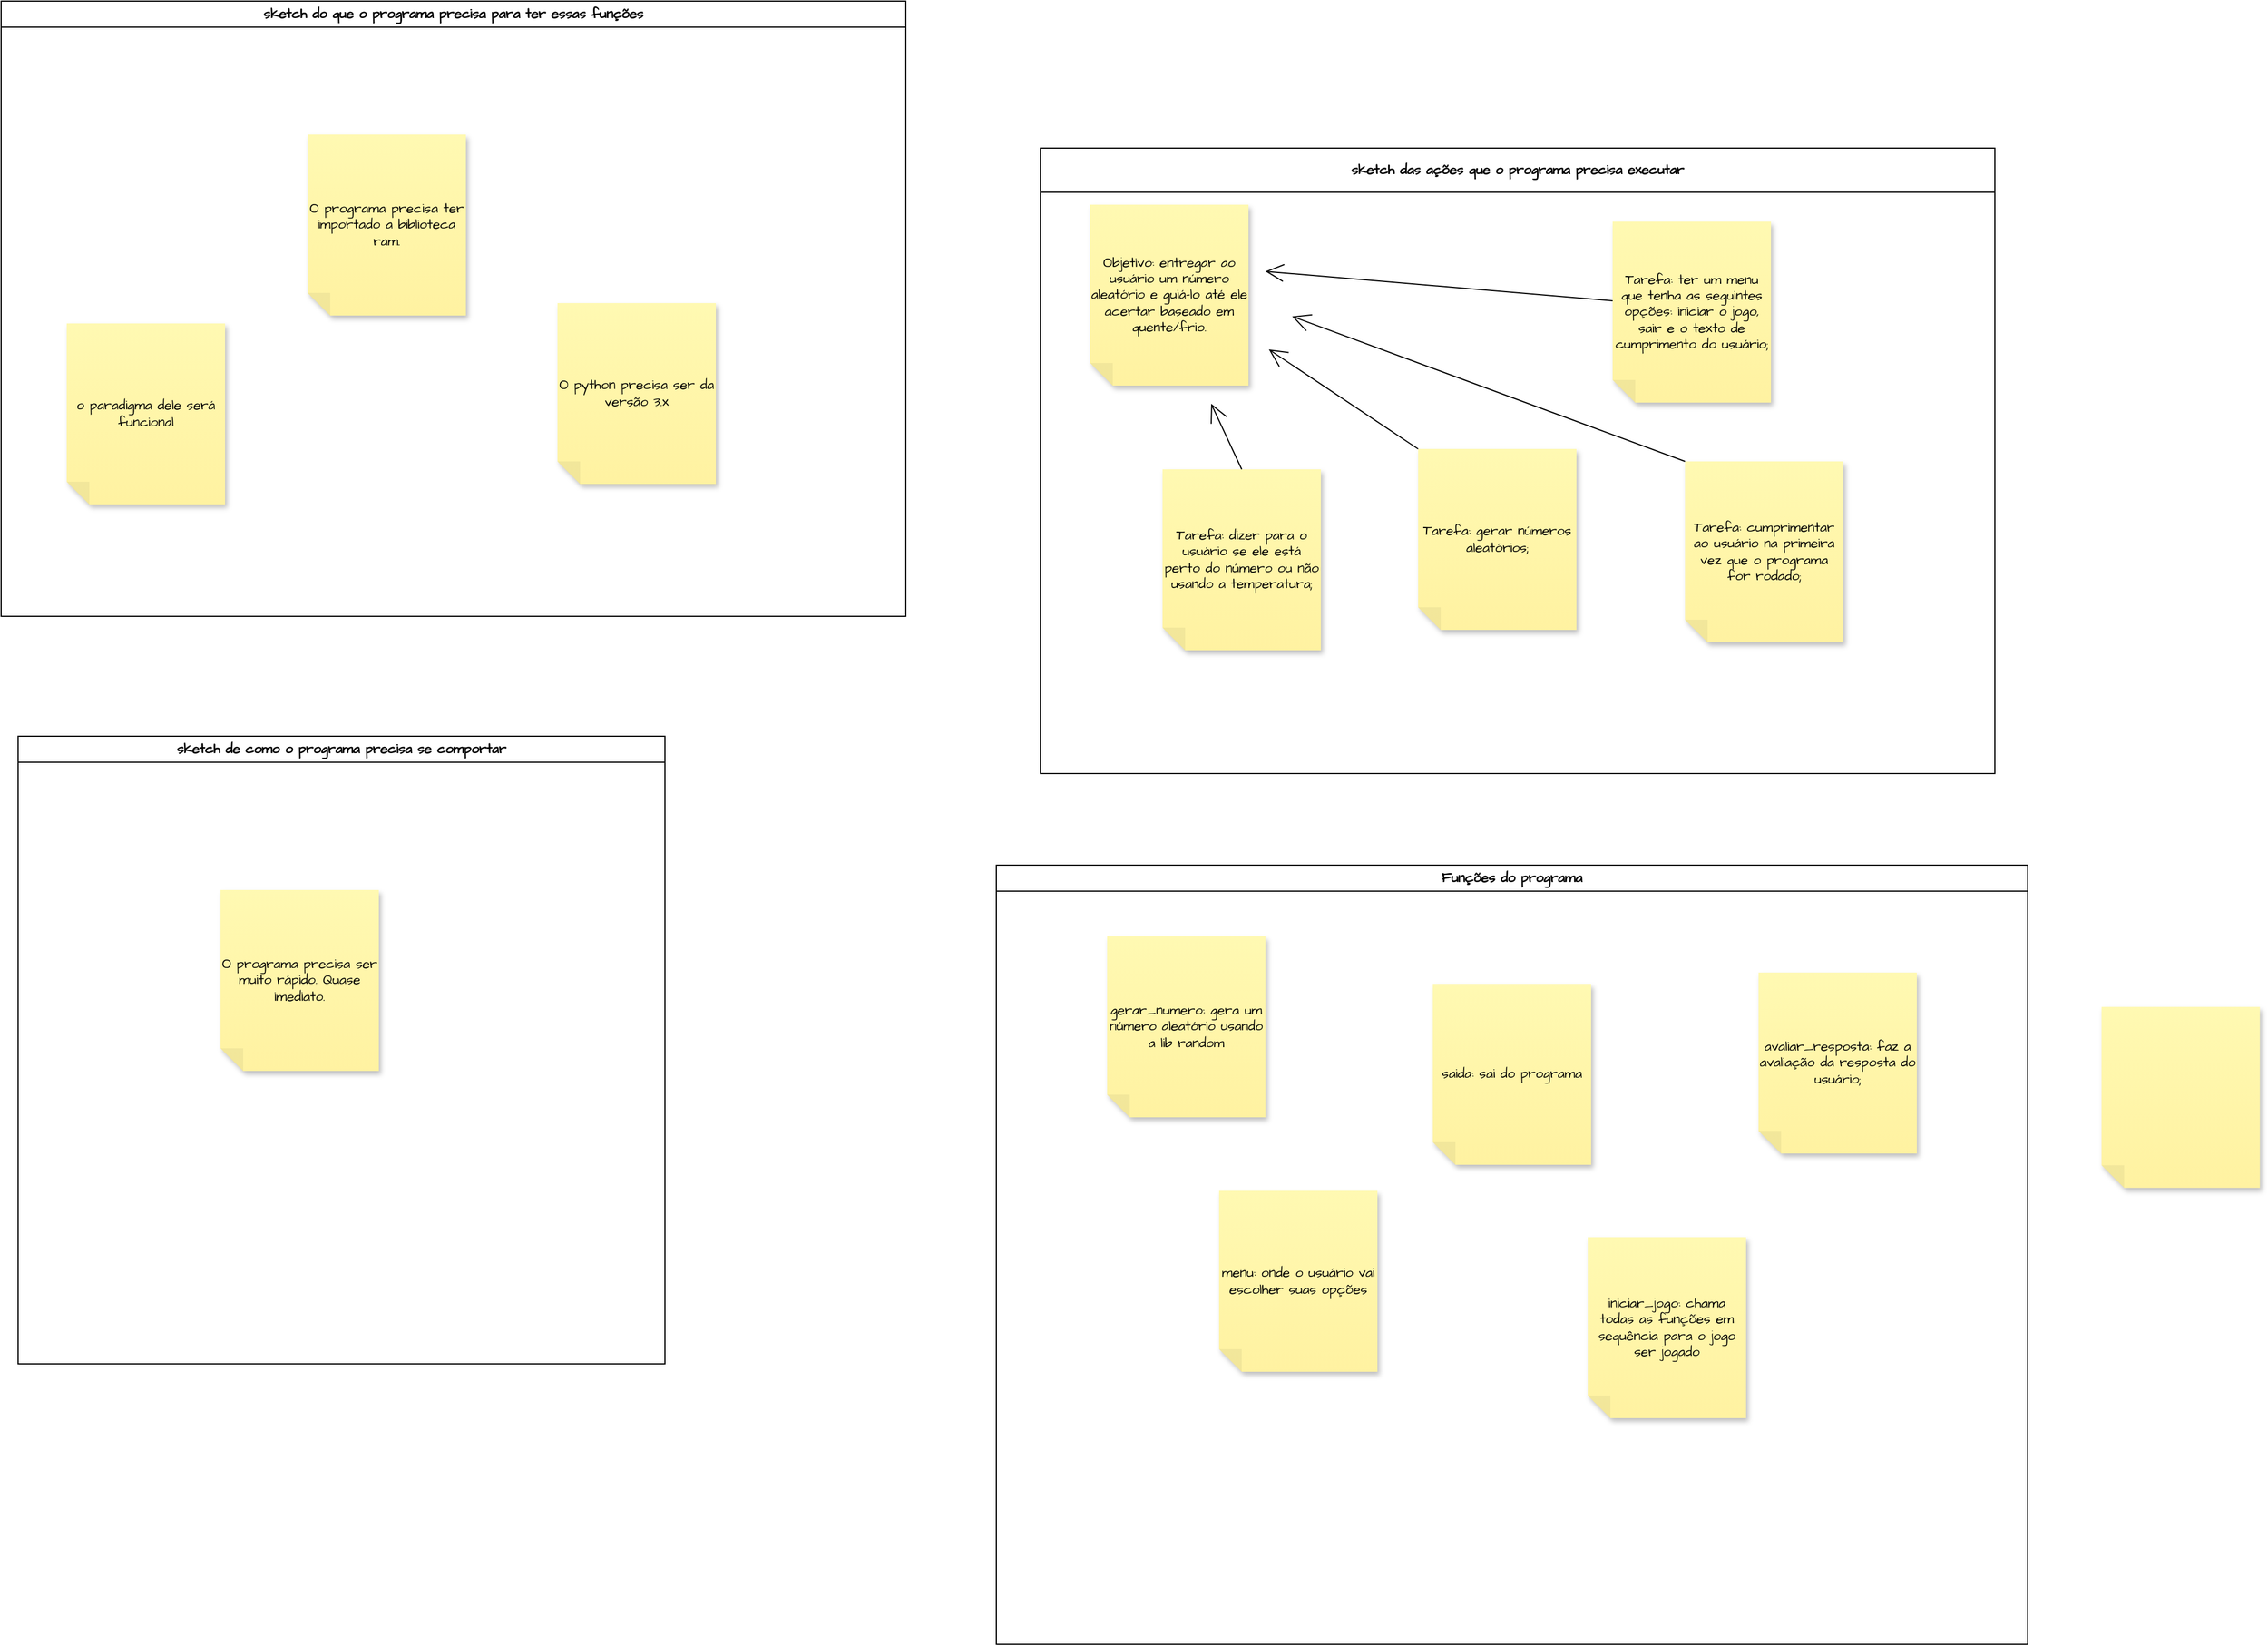 <mxfile version="24.7.17">
  <diagram name="Página-1" id="-cCOwHEflcjA_8jcq0RM">
    <mxGraphModel dx="4080" dy="1723" grid="0" gridSize="10" guides="1" tooltips="1" connect="1" arrows="1" fold="1" page="0" pageScale="1" pageWidth="827" pageHeight="1169" math="0" shadow="0">
      <root>
        <mxCell id="0" />
        <mxCell id="1" parent="0" />
        <mxCell id="SK-XZNYv5C88E29cEBAI-1" value="sketch das ações que o programa precisa executar" style="swimlane;whiteSpace=wrap;html=1;fontFamily=Architects Daughter;fontSource=https%3A%2F%2Ffonts.googleapis.com%2Fcss%3Ffamily%3DArchitects%2BDaughter;startSize=39;" vertex="1" parent="1">
          <mxGeometry x="-323" y="-4" width="844" height="553" as="geometry" />
        </mxCell>
        <mxCell id="SK-XZNYv5C88E29cEBAI-2" value="Objetivo: entregar ao usuário um número aleatório e guiá-lo até ele acertar baseado em quente/frio." style="shape=note;whiteSpace=wrap;html=1;backgroundOutline=1;fontColor=#000000;darkOpacity=0.05;fillColor=#FFF9B2;strokeColor=none;fillStyle=solid;direction=west;gradientDirection=north;gradientColor=#FFF2A1;shadow=1;size=20;pointerEvents=1;fontFamily=Architects Daughter;fontSource=https%3A%2F%2Ffonts.googleapis.com%2Fcss%3Ffamily%3DArchitects%2BDaughter;" vertex="1" parent="SK-XZNYv5C88E29cEBAI-1">
          <mxGeometry x="44" y="50" width="140" height="160" as="geometry" />
        </mxCell>
        <mxCell id="SK-XZNYv5C88E29cEBAI-3" value="Tarefa: gerar números aleatórios;" style="shape=note;whiteSpace=wrap;html=1;backgroundOutline=1;fontColor=#000000;darkOpacity=0.05;fillColor=#FFF9B2;strokeColor=none;fillStyle=solid;direction=west;gradientDirection=north;gradientColor=#FFF2A1;shadow=1;size=20;pointerEvents=1;fontFamily=Architects Daughter;fontSource=https%3A%2F%2Ffonts.googleapis.com%2Fcss%3Ffamily%3DArchitects%2BDaughter;" vertex="1" parent="SK-XZNYv5C88E29cEBAI-1">
          <mxGeometry x="334.0" y="266.0" width="140" height="160" as="geometry" />
        </mxCell>
        <mxCell id="SK-XZNYv5C88E29cEBAI-4" value="Tarefa: dizer para o usuário se ele está perto do número ou não usando a temperatura;" style="shape=note;whiteSpace=wrap;html=1;backgroundOutline=1;fontColor=#000000;darkOpacity=0.05;fillColor=#FFF9B2;strokeColor=none;fillStyle=solid;direction=west;gradientDirection=north;gradientColor=#FFF2A1;shadow=1;size=20;pointerEvents=1;fontFamily=Architects Daughter;fontSource=https%3A%2F%2Ffonts.googleapis.com%2Fcss%3Ffamily%3DArchitects%2BDaughter;" vertex="1" parent="SK-XZNYv5C88E29cEBAI-1">
          <mxGeometry x="108.0" y="284.0" width="140" height="160" as="geometry" />
        </mxCell>
        <mxCell id="SK-XZNYv5C88E29cEBAI-14" style="edgeStyle=none;curved=1;rounded=0;orthogonalLoop=1;jettySize=auto;html=1;exitX=1;exitY=1;exitDx=0;exitDy=0;exitPerimeter=0;fontFamily=Architects Daughter;fontSource=https%3A%2F%2Ffonts.googleapis.com%2Fcss%3Ffamily%3DArchitects%2BDaughter;fontSize=16;startSize=14;endArrow=open;endSize=14;sourcePerimeterSpacing=8;targetPerimeterSpacing=8;" edge="1" parent="SK-XZNYv5C88E29cEBAI-1" source="SK-XZNYv5C88E29cEBAI-5">
          <mxGeometry relative="1" as="geometry">
            <mxPoint x="222.6" y="148.8" as="targetPoint" />
          </mxGeometry>
        </mxCell>
        <mxCell id="SK-XZNYv5C88E29cEBAI-5" value="Tarefa: cumprimentar ao usuário na primeira vez que o programa for rodado;" style="shape=note;whiteSpace=wrap;html=1;backgroundOutline=1;fontColor=#000000;darkOpacity=0.05;fillColor=#FFF9B2;strokeColor=none;fillStyle=solid;direction=west;gradientDirection=north;gradientColor=#FFF2A1;shadow=1;size=20;pointerEvents=1;fontFamily=Architects Daughter;fontSource=https%3A%2F%2Ffonts.googleapis.com%2Fcss%3Ffamily%3DArchitects%2BDaughter;" vertex="1" parent="SK-XZNYv5C88E29cEBAI-1">
          <mxGeometry x="570.0" y="277.0" width="140" height="160" as="geometry" />
        </mxCell>
        <mxCell id="SK-XZNYv5C88E29cEBAI-13" style="edgeStyle=none;curved=1;rounded=0;orthogonalLoop=1;jettySize=auto;html=1;exitX=0;exitY=0;exitDx=140;exitDy=90;exitPerimeter=0;fontFamily=Architects Daughter;fontSource=https%3A%2F%2Ffonts.googleapis.com%2Fcss%3Ffamily%3DArchitects%2BDaughter;fontSize=16;startSize=14;endArrow=open;endSize=14;sourcePerimeterSpacing=8;targetPerimeterSpacing=8;" edge="1" parent="SK-XZNYv5C88E29cEBAI-1" source="SK-XZNYv5C88E29cEBAI-6">
          <mxGeometry relative="1" as="geometry">
            <mxPoint x="199" y="109" as="targetPoint" />
          </mxGeometry>
        </mxCell>
        <mxCell id="SK-XZNYv5C88E29cEBAI-6" value="Tarefa: ter um menu que tenha as seguintes opções: iniciar o jogo, sair e o texto de cumprimento do usuário;" style="shape=note;whiteSpace=wrap;html=1;backgroundOutline=1;fontColor=#000000;darkOpacity=0.05;fillColor=#FFF9B2;strokeColor=none;fillStyle=solid;direction=west;gradientDirection=north;gradientColor=#FFF2A1;shadow=1;size=20;pointerEvents=1;fontFamily=Architects Daughter;fontSource=https%3A%2F%2Ffonts.googleapis.com%2Fcss%3Ffamily%3DArchitects%2BDaughter;" vertex="1" parent="SK-XZNYv5C88E29cEBAI-1">
          <mxGeometry x="506.0" y="65.0" width="140" height="160" as="geometry" />
        </mxCell>
        <mxCell id="SK-XZNYv5C88E29cEBAI-11" style="edgeStyle=none;curved=1;rounded=0;orthogonalLoop=1;jettySize=auto;html=1;exitX=0.5;exitY=1;exitDx=0;exitDy=0;exitPerimeter=0;fontFamily=Architects Daughter;fontSource=https%3A%2F%2Ffonts.googleapis.com%2Fcss%3Ffamily%3DArchitects%2BDaughter;fontSize=16;startSize=14;endArrow=open;endSize=14;sourcePerimeterSpacing=8;targetPerimeterSpacing=8;" edge="1" parent="SK-XZNYv5C88E29cEBAI-1" source="SK-XZNYv5C88E29cEBAI-4">
          <mxGeometry relative="1" as="geometry">
            <mxPoint x="151" y="226" as="targetPoint" />
          </mxGeometry>
        </mxCell>
        <mxCell id="SK-XZNYv5C88E29cEBAI-12" style="edgeStyle=none;curved=1;rounded=0;orthogonalLoop=1;jettySize=auto;html=1;exitX=1;exitY=1;exitDx=0;exitDy=0;exitPerimeter=0;fontFamily=Architects Daughter;fontSource=https%3A%2F%2Ffonts.googleapis.com%2Fcss%3Ffamily%3DArchitects%2BDaughter;fontSize=16;startSize=14;endArrow=open;endSize=14;sourcePerimeterSpacing=8;targetPerimeterSpacing=8;" edge="1" parent="SK-XZNYv5C88E29cEBAI-1" source="SK-XZNYv5C88E29cEBAI-3">
          <mxGeometry relative="1" as="geometry">
            <mxPoint x="202" y="178" as="targetPoint" />
          </mxGeometry>
        </mxCell>
        <mxCell id="SK-XZNYv5C88E29cEBAI-17" value="sketch de como o programa precisa se comportar" style="swimlane;whiteSpace=wrap;html=1;fontFamily=Architects Daughter;fontSource=https%3A%2F%2Ffonts.googleapis.com%2Fcss%3Ffamily%3DArchitects%2BDaughter;" vertex="1" parent="1">
          <mxGeometry x="-1227" y="516" width="572" height="555" as="geometry" />
        </mxCell>
        <mxCell id="SK-XZNYv5C88E29cEBAI-19" value="O programa precisa ser muito rápido. Quase imediato." style="shape=note;whiteSpace=wrap;html=1;backgroundOutline=1;fontColor=#000000;darkOpacity=0.05;fillColor=#FFF9B2;strokeColor=none;fillStyle=solid;direction=west;gradientDirection=north;gradientColor=#FFF2A1;shadow=1;size=20;pointerEvents=1;fontFamily=Architects Daughter;fontSource=https%3A%2F%2Ffonts.googleapis.com%2Fcss%3Ffamily%3DArchitects%2BDaughter;" vertex="1" parent="SK-XZNYv5C88E29cEBAI-17">
          <mxGeometry x="179.0" y="135.996" width="140" height="160" as="geometry" />
        </mxCell>
        <mxCell id="SK-XZNYv5C88E29cEBAI-20" value="sketch do que o programa precisa para ter essas funções" style="swimlane;whiteSpace=wrap;html=1;fontFamily=Architects Daughter;fontSource=https%3A%2F%2Ffonts.googleapis.com%2Fcss%3Ffamily%3DArchitects%2BDaughter;" vertex="1" parent="1">
          <mxGeometry x="-1242" y="-134" width="800" height="544" as="geometry" />
        </mxCell>
        <mxCell id="SK-XZNYv5C88E29cEBAI-21" value="o paradigma dele será funcional" style="shape=note;whiteSpace=wrap;html=1;backgroundOutline=1;fontColor=#000000;darkOpacity=0.05;fillColor=#FFF9B2;strokeColor=none;fillStyle=solid;direction=west;gradientDirection=north;gradientColor=#FFF2A1;shadow=1;size=20;pointerEvents=1;fontFamily=Architects Daughter;fontSource=https%3A%2F%2Ffonts.googleapis.com%2Fcss%3Ffamily%3DArchitects%2BDaughter;" vertex="1" parent="SK-XZNYv5C88E29cEBAI-20">
          <mxGeometry x="58" y="285" width="140" height="160" as="geometry" />
        </mxCell>
        <mxCell id="SK-XZNYv5C88E29cEBAI-22" value="O programa precisa ter importado a biblioteca ram." style="shape=note;whiteSpace=wrap;html=1;backgroundOutline=1;fontColor=#000000;darkOpacity=0.05;fillColor=#FFF9B2;strokeColor=none;fillStyle=solid;direction=west;gradientDirection=north;gradientColor=#FFF2A1;shadow=1;size=20;pointerEvents=1;fontFamily=Architects Daughter;fontSource=https%3A%2F%2Ffonts.googleapis.com%2Fcss%3Ffamily%3DArchitects%2BDaughter;" vertex="1" parent="SK-XZNYv5C88E29cEBAI-20">
          <mxGeometry x="271.0" y="118" width="140" height="160" as="geometry" />
        </mxCell>
        <mxCell id="SK-XZNYv5C88E29cEBAI-23" value="O python precisa ser da versão 3.x" style="shape=note;whiteSpace=wrap;html=1;backgroundOutline=1;fontColor=#000000;darkOpacity=0.05;fillColor=#FFF9B2;strokeColor=none;fillStyle=solid;direction=west;gradientDirection=north;gradientColor=#FFF2A1;shadow=1;size=20;pointerEvents=1;fontFamily=Architects Daughter;fontSource=https%3A%2F%2Ffonts.googleapis.com%2Fcss%3Ffamily%3DArchitects%2BDaughter;" vertex="1" parent="SK-XZNYv5C88E29cEBAI-20">
          <mxGeometry x="491.997" y="267" width="140" height="160" as="geometry" />
        </mxCell>
        <mxCell id="SK-XZNYv5C88E29cEBAI-24" value="Funções do programa" style="swimlane;whiteSpace=wrap;html=1;fontFamily=Architects Daughter;fontSource=https%3A%2F%2Ffonts.googleapis.com%2Fcss%3Ffamily%3DArchitects%2BDaughter;" vertex="1" parent="1">
          <mxGeometry x="-362" y="630" width="912" height="689" as="geometry" />
        </mxCell>
        <mxCell id="SK-XZNYv5C88E29cEBAI-25" value="gerar_numero: gera um número aleatório usando a lib random" style="shape=note;whiteSpace=wrap;html=1;backgroundOutline=1;fontColor=#000000;darkOpacity=0.05;fillColor=#FFF9B2;strokeColor=none;fillStyle=solid;direction=west;gradientDirection=north;gradientColor=#FFF2A1;shadow=1;size=20;pointerEvents=1;fontFamily=Architects Daughter;fontSource=https%3A%2F%2Ffonts.googleapis.com%2Fcss%3Ffamily%3DArchitects%2BDaughter;" vertex="1" parent="SK-XZNYv5C88E29cEBAI-24">
          <mxGeometry x="98" y="63" width="140" height="160" as="geometry" />
        </mxCell>
        <mxCell id="SK-XZNYv5C88E29cEBAI-26" value="menu: onde o usuário vai escolher suas opções" style="shape=note;whiteSpace=wrap;html=1;backgroundOutline=1;fontColor=#000000;darkOpacity=0.05;fillColor=#FFF9B2;strokeColor=none;fillStyle=solid;direction=west;gradientDirection=north;gradientColor=#FFF2A1;shadow=1;size=20;pointerEvents=1;fontFamily=Architects Daughter;fontSource=https%3A%2F%2Ffonts.googleapis.com%2Fcss%3Ffamily%3DArchitects%2BDaughter;" vertex="1" parent="SK-XZNYv5C88E29cEBAI-24">
          <mxGeometry x="196.997" y="287.997" width="140" height="160" as="geometry" />
        </mxCell>
        <mxCell id="SK-XZNYv5C88E29cEBAI-27" value="saida: sai do programa" style="shape=note;whiteSpace=wrap;html=1;backgroundOutline=1;fontColor=#000000;darkOpacity=0.05;fillColor=#FFF9B2;strokeColor=none;fillStyle=solid;direction=west;gradientDirection=north;gradientColor=#FFF2A1;shadow=1;size=20;pointerEvents=1;fontFamily=Architects Daughter;fontSource=https%3A%2F%2Ffonts.googleapis.com%2Fcss%3Ffamily%3DArchitects%2BDaughter;" vertex="1" parent="SK-XZNYv5C88E29cEBAI-24">
          <mxGeometry x="386.0" y="105" width="140" height="160" as="geometry" />
        </mxCell>
        <mxCell id="SK-XZNYv5C88E29cEBAI-28" value="iniciar_jogo: chama todas as funções em sequência para o jogo ser jogado" style="shape=note;whiteSpace=wrap;html=1;backgroundOutline=1;fontColor=#000000;darkOpacity=0.05;fillColor=#FFF9B2;strokeColor=none;fillStyle=solid;direction=west;gradientDirection=north;gradientColor=#FFF2A1;shadow=1;size=20;pointerEvents=1;fontFamily=Architects Daughter;fontSource=https%3A%2F%2Ffonts.googleapis.com%2Fcss%3Ffamily%3DArchitects%2BDaughter;" vertex="1" parent="SK-XZNYv5C88E29cEBAI-24">
          <mxGeometry x="522.997" y="329" width="140" height="160" as="geometry" />
        </mxCell>
        <mxCell id="SK-XZNYv5C88E29cEBAI-30" value="avaliar_resposta: faz a avaliação da resposta do usuário;" style="shape=note;whiteSpace=wrap;html=1;backgroundOutline=1;fontColor=#000000;darkOpacity=0.05;fillColor=#FFF9B2;strokeColor=none;fillStyle=solid;direction=west;gradientDirection=north;gradientColor=#FFF2A1;shadow=1;size=20;pointerEvents=1;fontFamily=Architects Daughter;fontSource=https%3A%2F%2Ffonts.googleapis.com%2Fcss%3Ffamily%3DArchitects%2BDaughter;" vertex="1" parent="SK-XZNYv5C88E29cEBAI-24">
          <mxGeometry x="674.003" y="94.997" width="140" height="160" as="geometry" />
        </mxCell>
        <mxCell id="SK-XZNYv5C88E29cEBAI-29" value="" style="shape=note;whiteSpace=wrap;html=1;backgroundOutline=1;fontColor=#000000;darkOpacity=0.05;fillColor=#FFF9B2;strokeColor=none;fillStyle=solid;direction=west;gradientDirection=north;gradientColor=#FFF2A1;shadow=1;size=20;pointerEvents=1;fontFamily=Architects Daughter;fontSource=https%3A%2F%2Ffonts.googleapis.com%2Fcss%3Ffamily%3DArchitects%2BDaughter;" vertex="1" parent="1">
          <mxGeometry x="615.333" y="755.333" width="140" height="160" as="geometry" />
        </mxCell>
      </root>
    </mxGraphModel>
  </diagram>
</mxfile>
